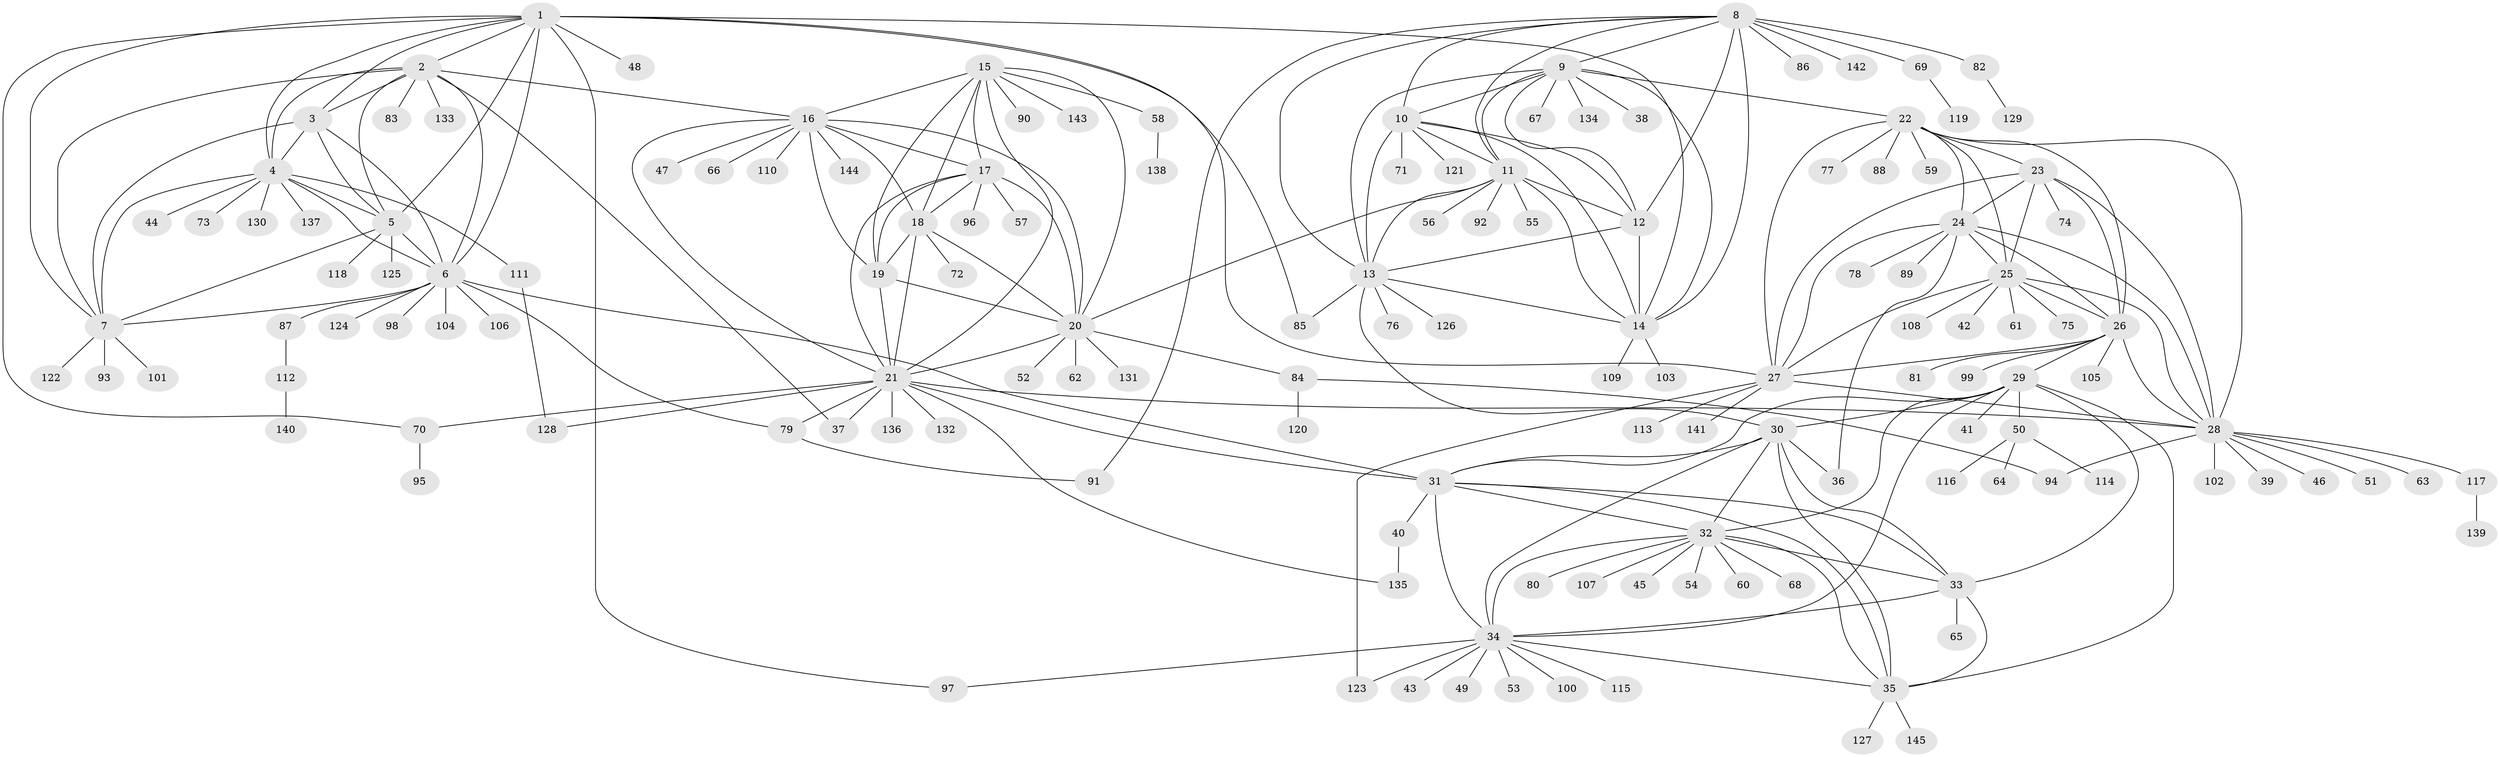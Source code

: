 // coarse degree distribution, {10: 0.017094017094017096, 11: 0.042735042735042736, 8: 0.017094017094017096, 5: 0.017094017094017096, 12: 0.017094017094017096, 4: 0.017094017094017096, 7: 0.03418803418803419, 6: 0.017094017094017096, 15: 0.008547008547008548, 16: 0.008547008547008548, 9: 0.017094017094017096, 2: 0.08547008547008547, 1: 0.6837606837606838, 3: 0.017094017094017096}
// Generated by graph-tools (version 1.1) at 2025/24/03/03/25 07:24:12]
// undirected, 145 vertices, 236 edges
graph export_dot {
graph [start="1"]
  node [color=gray90,style=filled];
  1;
  2;
  3;
  4;
  5;
  6;
  7;
  8;
  9;
  10;
  11;
  12;
  13;
  14;
  15;
  16;
  17;
  18;
  19;
  20;
  21;
  22;
  23;
  24;
  25;
  26;
  27;
  28;
  29;
  30;
  31;
  32;
  33;
  34;
  35;
  36;
  37;
  38;
  39;
  40;
  41;
  42;
  43;
  44;
  45;
  46;
  47;
  48;
  49;
  50;
  51;
  52;
  53;
  54;
  55;
  56;
  57;
  58;
  59;
  60;
  61;
  62;
  63;
  64;
  65;
  66;
  67;
  68;
  69;
  70;
  71;
  72;
  73;
  74;
  75;
  76;
  77;
  78;
  79;
  80;
  81;
  82;
  83;
  84;
  85;
  86;
  87;
  88;
  89;
  90;
  91;
  92;
  93;
  94;
  95;
  96;
  97;
  98;
  99;
  100;
  101;
  102;
  103;
  104;
  105;
  106;
  107;
  108;
  109;
  110;
  111;
  112;
  113;
  114;
  115;
  116;
  117;
  118;
  119;
  120;
  121;
  122;
  123;
  124;
  125;
  126;
  127;
  128;
  129;
  130;
  131;
  132;
  133;
  134;
  135;
  136;
  137;
  138;
  139;
  140;
  141;
  142;
  143;
  144;
  145;
  1 -- 2;
  1 -- 3;
  1 -- 4;
  1 -- 5;
  1 -- 6;
  1 -- 7;
  1 -- 14;
  1 -- 27;
  1 -- 48;
  1 -- 70;
  1 -- 85;
  1 -- 97;
  2 -- 3;
  2 -- 4;
  2 -- 5;
  2 -- 6;
  2 -- 7;
  2 -- 16;
  2 -- 37;
  2 -- 83;
  2 -- 133;
  3 -- 4;
  3 -- 5;
  3 -- 6;
  3 -- 7;
  4 -- 5;
  4 -- 6;
  4 -- 7;
  4 -- 44;
  4 -- 73;
  4 -- 111;
  4 -- 130;
  4 -- 137;
  5 -- 6;
  5 -- 7;
  5 -- 118;
  5 -- 125;
  6 -- 7;
  6 -- 31;
  6 -- 79;
  6 -- 87;
  6 -- 98;
  6 -- 104;
  6 -- 106;
  6 -- 124;
  7 -- 93;
  7 -- 101;
  7 -- 122;
  8 -- 9;
  8 -- 10;
  8 -- 11;
  8 -- 12;
  8 -- 13;
  8 -- 14;
  8 -- 69;
  8 -- 82;
  8 -- 86;
  8 -- 91;
  8 -- 142;
  9 -- 10;
  9 -- 11;
  9 -- 12;
  9 -- 13;
  9 -- 14;
  9 -- 22;
  9 -- 38;
  9 -- 67;
  9 -- 134;
  10 -- 11;
  10 -- 12;
  10 -- 13;
  10 -- 14;
  10 -- 71;
  10 -- 121;
  11 -- 12;
  11 -- 13;
  11 -- 14;
  11 -- 20;
  11 -- 55;
  11 -- 56;
  11 -- 92;
  12 -- 13;
  12 -- 14;
  13 -- 14;
  13 -- 30;
  13 -- 76;
  13 -- 85;
  13 -- 126;
  14 -- 103;
  14 -- 109;
  15 -- 16;
  15 -- 17;
  15 -- 18;
  15 -- 19;
  15 -- 20;
  15 -- 21;
  15 -- 58;
  15 -- 90;
  15 -- 143;
  16 -- 17;
  16 -- 18;
  16 -- 19;
  16 -- 20;
  16 -- 21;
  16 -- 47;
  16 -- 66;
  16 -- 110;
  16 -- 144;
  17 -- 18;
  17 -- 19;
  17 -- 20;
  17 -- 21;
  17 -- 57;
  17 -- 96;
  18 -- 19;
  18 -- 20;
  18 -- 21;
  18 -- 72;
  19 -- 20;
  19 -- 21;
  20 -- 21;
  20 -- 52;
  20 -- 62;
  20 -- 84;
  20 -- 131;
  21 -- 28;
  21 -- 31;
  21 -- 37;
  21 -- 70;
  21 -- 79;
  21 -- 128;
  21 -- 132;
  21 -- 135;
  21 -- 136;
  22 -- 23;
  22 -- 24;
  22 -- 25;
  22 -- 26;
  22 -- 27;
  22 -- 28;
  22 -- 59;
  22 -- 77;
  22 -- 88;
  23 -- 24;
  23 -- 25;
  23 -- 26;
  23 -- 27;
  23 -- 28;
  23 -- 74;
  24 -- 25;
  24 -- 26;
  24 -- 27;
  24 -- 28;
  24 -- 36;
  24 -- 78;
  24 -- 89;
  25 -- 26;
  25 -- 27;
  25 -- 28;
  25 -- 42;
  25 -- 61;
  25 -- 75;
  25 -- 108;
  26 -- 27;
  26 -- 28;
  26 -- 29;
  26 -- 81;
  26 -- 99;
  26 -- 105;
  27 -- 28;
  27 -- 113;
  27 -- 123;
  27 -- 141;
  28 -- 39;
  28 -- 46;
  28 -- 51;
  28 -- 63;
  28 -- 94;
  28 -- 102;
  28 -- 117;
  29 -- 30;
  29 -- 31;
  29 -- 32;
  29 -- 33;
  29 -- 34;
  29 -- 35;
  29 -- 41;
  29 -- 50;
  30 -- 31;
  30 -- 32;
  30 -- 33;
  30 -- 34;
  30 -- 35;
  30 -- 36;
  31 -- 32;
  31 -- 33;
  31 -- 34;
  31 -- 35;
  31 -- 40;
  32 -- 33;
  32 -- 34;
  32 -- 35;
  32 -- 45;
  32 -- 54;
  32 -- 60;
  32 -- 68;
  32 -- 80;
  32 -- 107;
  33 -- 34;
  33 -- 35;
  33 -- 65;
  34 -- 35;
  34 -- 43;
  34 -- 49;
  34 -- 53;
  34 -- 97;
  34 -- 100;
  34 -- 115;
  34 -- 123;
  35 -- 127;
  35 -- 145;
  40 -- 135;
  50 -- 64;
  50 -- 114;
  50 -- 116;
  58 -- 138;
  69 -- 119;
  70 -- 95;
  79 -- 91;
  82 -- 129;
  84 -- 94;
  84 -- 120;
  87 -- 112;
  111 -- 128;
  112 -- 140;
  117 -- 139;
}
